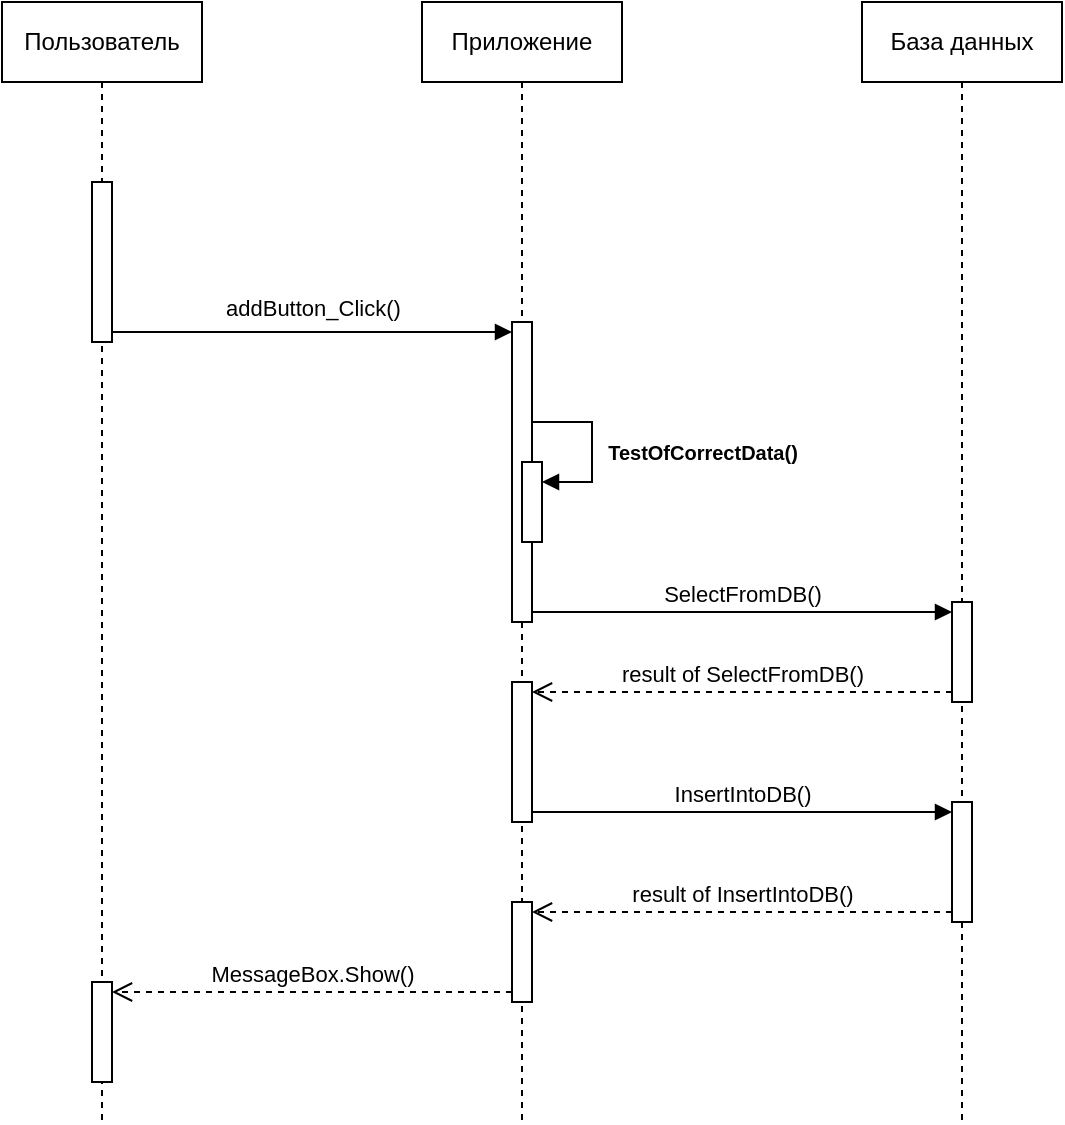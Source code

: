 <mxfile version="22.1.18" type="device">
  <diagram name="Page-1" id="13e1069c-82ec-6db2-03f1-153e76fe0fe0">
    <mxGraphModel dx="1253" dy="768" grid="1" gridSize="10" guides="1" tooltips="1" connect="1" arrows="1" fold="1" page="1" pageScale="1" pageWidth="1100" pageHeight="850" background="none" math="0" shadow="0">
      <root>
        <mxCell id="0" />
        <mxCell id="1" parent="0" />
        <mxCell id="JHoF5WqreQ4xN1f4uixW-6" value="Пользователь" style="shape=umlLifeline;perimeter=lifelinePerimeter;whiteSpace=wrap;html=1;container=1;dropTarget=0;collapsible=0;recursiveResize=0;outlineConnect=0;portConstraint=eastwest;newEdgeStyle={&quot;curved&quot;:0,&quot;rounded&quot;:0};" vertex="1" parent="1">
          <mxGeometry x="80" y="40" width="100" height="560" as="geometry" />
        </mxCell>
        <mxCell id="JHoF5WqreQ4xN1f4uixW-10" value="" style="html=1;points=[[0,0,0,0,5],[0,1,0,0,-5],[1,0,0,0,5],[1,1,0,0,-5]];perimeter=orthogonalPerimeter;outlineConnect=0;targetShapes=umlLifeline;portConstraint=eastwest;newEdgeStyle={&quot;curved&quot;:0,&quot;rounded&quot;:0};" vertex="1" parent="JHoF5WqreQ4xN1f4uixW-6">
          <mxGeometry x="45" y="90" width="10" height="80" as="geometry" />
        </mxCell>
        <mxCell id="JHoF5WqreQ4xN1f4uixW-36" value="" style="html=1;points=[[0,0,0,0,5],[0,1,0,0,-5],[1,0,0,0,5],[1,1,0,0,-5]];perimeter=orthogonalPerimeter;outlineConnect=0;targetShapes=umlLifeline;portConstraint=eastwest;newEdgeStyle={&quot;curved&quot;:0,&quot;rounded&quot;:0};" vertex="1" parent="JHoF5WqreQ4xN1f4uixW-6">
          <mxGeometry x="45" y="490" width="10" height="50" as="geometry" />
        </mxCell>
        <mxCell id="JHoF5WqreQ4xN1f4uixW-7" value="Приложение" style="shape=umlLifeline;whiteSpace=wrap;html=1;container=1;dropTarget=0;collapsible=0;recursiveResize=0;outlineConnect=0;portConstraint=eastwest;newEdgeStyle={&quot;curved&quot;:0,&quot;rounded&quot;:0};points=[[0,0,0,0,5],[0,1,0,0,-5],[1,0,0,0,5],[1,1,0,0,-5]];perimeter=rectanglePerimeter;targetShapes=umlLifeline;participant=label;" vertex="1" parent="1">
          <mxGeometry x="290" y="40" width="100" height="560" as="geometry" />
        </mxCell>
        <mxCell id="JHoF5WqreQ4xN1f4uixW-15" value="" style="html=1;points=[[0,0,0,0,5],[0,1,0,0,-5],[1,0,0,0,5],[1,1,0,0,-5]];perimeter=orthogonalPerimeter;outlineConnect=0;targetShapes=umlLifeline;portConstraint=eastwest;newEdgeStyle={&quot;curved&quot;:0,&quot;rounded&quot;:0};" vertex="1" parent="JHoF5WqreQ4xN1f4uixW-7">
          <mxGeometry x="45" y="160" width="10" height="150" as="geometry" />
        </mxCell>
        <mxCell id="JHoF5WqreQ4xN1f4uixW-20" value="" style="html=1;points=[[0,0,0,0,5],[0,1,0,0,-5],[1,0,0,0,5],[1,1,0,0,-5]];perimeter=orthogonalPerimeter;outlineConnect=0;targetShapes=umlLifeline;portConstraint=eastwest;newEdgeStyle={&quot;curved&quot;:0,&quot;rounded&quot;:0};" vertex="1" parent="JHoF5WqreQ4xN1f4uixW-7">
          <mxGeometry x="50" y="230" width="10" height="40" as="geometry" />
        </mxCell>
        <mxCell id="JHoF5WqreQ4xN1f4uixW-21" value="" style="html=1;align=left;spacingLeft=2;endArrow=block;rounded=0;edgeStyle=orthogonalEdgeStyle;curved=0;rounded=0;" edge="1" target="JHoF5WqreQ4xN1f4uixW-20" parent="JHoF5WqreQ4xN1f4uixW-7">
          <mxGeometry relative="1" as="geometry">
            <mxPoint x="55" y="210" as="sourcePoint" />
            <Array as="points">
              <mxPoint x="85" y="210" />
              <mxPoint x="85" y="240" />
            </Array>
          </mxGeometry>
        </mxCell>
        <mxCell id="JHoF5WqreQ4xN1f4uixW-28" value="" style="html=1;points=[[0,0,0,0,5],[0,1,0,0,-5],[1,0,0,0,5],[1,1,0,0,-5]];perimeter=orthogonalPerimeter;outlineConnect=0;targetShapes=umlLifeline;portConstraint=eastwest;newEdgeStyle={&quot;curved&quot;:0,&quot;rounded&quot;:0};" vertex="1" parent="JHoF5WqreQ4xN1f4uixW-7">
          <mxGeometry x="45" y="340" width="10" height="70" as="geometry" />
        </mxCell>
        <mxCell id="JHoF5WqreQ4xN1f4uixW-33" value="" style="html=1;points=[[0,0,0,0,5],[0,1,0,0,-5],[1,0,0,0,5],[1,1,0,0,-5]];perimeter=orthogonalPerimeter;outlineConnect=0;targetShapes=umlLifeline;portConstraint=eastwest;newEdgeStyle={&quot;curved&quot;:0,&quot;rounded&quot;:0};" vertex="1" parent="JHoF5WqreQ4xN1f4uixW-7">
          <mxGeometry x="45" y="450" width="10" height="50" as="geometry" />
        </mxCell>
        <mxCell id="JHoF5WqreQ4xN1f4uixW-8" value="База данных" style="shape=umlLifeline;perimeter=lifelinePerimeter;whiteSpace=wrap;html=1;container=1;dropTarget=0;collapsible=0;recursiveResize=0;outlineConnect=0;portConstraint=eastwest;newEdgeStyle={&quot;curved&quot;:0,&quot;rounded&quot;:0};" vertex="1" parent="1">
          <mxGeometry x="510" y="40" width="100" height="560" as="geometry" />
        </mxCell>
        <mxCell id="JHoF5WqreQ4xN1f4uixW-26" value="" style="html=1;points=[[0,0,0,0,5],[0,1,0,0,-5],[1,0,0,0,5],[1,1,0,0,-5]];perimeter=orthogonalPerimeter;outlineConnect=0;targetShapes=umlLifeline;portConstraint=eastwest;newEdgeStyle={&quot;curved&quot;:0,&quot;rounded&quot;:0};" vertex="1" parent="JHoF5WqreQ4xN1f4uixW-8">
          <mxGeometry x="45" y="300" width="10" height="50" as="geometry" />
        </mxCell>
        <mxCell id="JHoF5WqreQ4xN1f4uixW-31" value="" style="html=1;points=[[0,0,0,0,5],[0,1,0,0,-5],[1,0,0,0,5],[1,1,0,0,-5]];perimeter=orthogonalPerimeter;outlineConnect=0;targetShapes=umlLifeline;portConstraint=eastwest;newEdgeStyle={&quot;curved&quot;:0,&quot;rounded&quot;:0};" vertex="1" parent="JHoF5WqreQ4xN1f4uixW-8">
          <mxGeometry x="45" y="400" width="10" height="60" as="geometry" />
        </mxCell>
        <mxCell id="JHoF5WqreQ4xN1f4uixW-13" value="addButton_Click()" style="endArrow=block;endFill=1;html=1;edgeStyle=orthogonalEdgeStyle;align=left;verticalAlign=top;rounded=0;exitX=1;exitY=1;exitDx=0;exitDy=-5;exitPerimeter=0;entryX=0;entryY=0;entryDx=0;entryDy=5;entryPerimeter=0;" edge="1" parent="1" source="JHoF5WqreQ4xN1f4uixW-10" target="JHoF5WqreQ4xN1f4uixW-15">
          <mxGeometry x="-0.45" y="25" relative="1" as="geometry">
            <mxPoint x="140" y="200" as="sourcePoint" />
            <mxPoint x="330" y="200" as="targetPoint" />
            <mxPoint as="offset" />
          </mxGeometry>
        </mxCell>
        <mxCell id="JHoF5WqreQ4xN1f4uixW-23" value="TestOfCorrectData()" style="text;strokeColor=none;fillColor=none;html=1;fontSize=10;fontStyle=1;verticalAlign=middle;align=center;" vertex="1" parent="1">
          <mxGeometry x="380" y="250" width="100" height="30" as="geometry" />
        </mxCell>
        <mxCell id="JHoF5WqreQ4xN1f4uixW-27" value="SelectFromDB()" style="html=1;verticalAlign=bottom;endArrow=block;curved=0;rounded=0;exitX=1;exitY=1;exitDx=0;exitDy=-5;exitPerimeter=0;entryX=0;entryY=0;entryDx=0;entryDy=5;entryPerimeter=0;" edge="1" parent="1" source="JHoF5WqreQ4xN1f4uixW-15" target="JHoF5WqreQ4xN1f4uixW-26">
          <mxGeometry width="80" relative="1" as="geometry">
            <mxPoint x="350" y="360" as="sourcePoint" />
            <mxPoint x="520" y="355" as="targetPoint" />
          </mxGeometry>
        </mxCell>
        <mxCell id="JHoF5WqreQ4xN1f4uixW-29" value="result of SelectFromDB()" style="html=1;verticalAlign=bottom;endArrow=open;dashed=1;endSize=8;curved=0;rounded=0;exitX=0;exitY=1;exitDx=0;exitDy=-5;exitPerimeter=0;entryX=1;entryY=0;entryDx=0;entryDy=5;entryPerimeter=0;" edge="1" parent="1" source="JHoF5WqreQ4xN1f4uixW-26" target="JHoF5WqreQ4xN1f4uixW-28">
          <mxGeometry relative="1" as="geometry">
            <mxPoint x="520" y="400" as="sourcePoint" />
            <mxPoint x="440" y="400" as="targetPoint" />
          </mxGeometry>
        </mxCell>
        <mxCell id="JHoF5WqreQ4xN1f4uixW-32" value="InsertIntoDB()" style="html=1;verticalAlign=bottom;endArrow=block;curved=0;rounded=0;exitX=1;exitY=1;exitDx=0;exitDy=-5;exitPerimeter=0;entryX=0;entryY=0;entryDx=0;entryDy=5;entryPerimeter=0;" edge="1" parent="1" source="JHoF5WqreQ4xN1f4uixW-28" target="JHoF5WqreQ4xN1f4uixW-31">
          <mxGeometry width="80" relative="1" as="geometry">
            <mxPoint x="380" y="440" as="sourcePoint" />
            <mxPoint x="460" y="440" as="targetPoint" />
          </mxGeometry>
        </mxCell>
        <mxCell id="JHoF5WqreQ4xN1f4uixW-35" value="result of InsertIntoDB()" style="html=1;verticalAlign=bottom;endArrow=open;dashed=1;endSize=8;curved=0;rounded=0;exitX=0;exitY=1;exitDx=0;exitDy=-5;exitPerimeter=0;entryX=1;entryY=0;entryDx=0;entryDy=5;entryPerimeter=0;" edge="1" parent="1" source="JHoF5WqreQ4xN1f4uixW-31" target="JHoF5WqreQ4xN1f4uixW-33">
          <mxGeometry relative="1" as="geometry">
            <mxPoint x="540" y="490" as="sourcePoint" />
            <mxPoint x="460" y="490" as="targetPoint" />
          </mxGeometry>
        </mxCell>
        <mxCell id="JHoF5WqreQ4xN1f4uixW-37" value="MessageBox.Show()" style="html=1;verticalAlign=bottom;endArrow=open;dashed=1;endSize=8;curved=0;rounded=0;exitX=0;exitY=1;exitDx=0;exitDy=-5;exitPerimeter=0;entryX=1;entryY=0;entryDx=0;entryDy=5;entryPerimeter=0;" edge="1" parent="1" source="JHoF5WqreQ4xN1f4uixW-33" target="JHoF5WqreQ4xN1f4uixW-36">
          <mxGeometry relative="1" as="geometry">
            <mxPoint x="310" y="520" as="sourcePoint" />
            <mxPoint x="230" y="520" as="targetPoint" />
          </mxGeometry>
        </mxCell>
      </root>
    </mxGraphModel>
  </diagram>
</mxfile>
